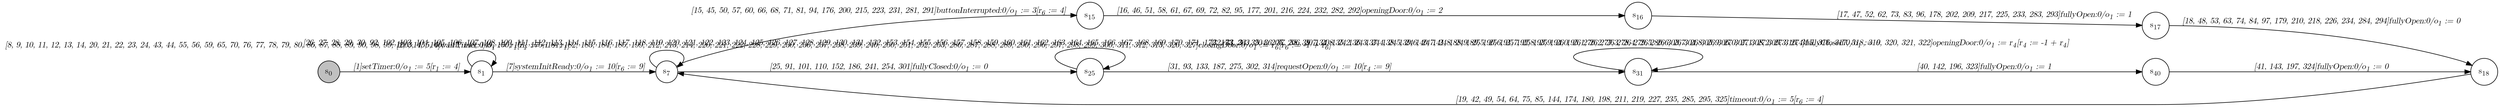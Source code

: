 digraph EFSM{
  graph [rankdir="LR", fontname="Latin Modern Math"];
  node [color="black", fillcolor="white", shape="circle", style="filled", fontname="Latin Modern Math"];
  edge [fontname="Latin Modern Math"];

  s0[fillcolor="gray", label=<s<sub>0</sub>>];
  s1[label=<s<sub>1</sub>>];
  s7[label=<s<sub>7</sub>>];
  s15[label=<s<sub>15</sub>>];
  s16[label=<s<sub>16</sub>>];
  s17[label=<s<sub>17</sub>>];
  s18[label=<s<sub>18</sub>>];
  s25[label=<s<sub>25</sub>>];
  s31[label=<s<sub>31</sub>>];
  s40[label=<s<sub>40</sub>>];

  s0->s1[label=<<i> [1]setTimer:0/o<sub>1</sub> := 5&#91;r<sub>1</sub> := 4&#93;</i>>];
  s1->s1[label=<<i> [2, 3, 4, 5, 6]waitTimer:0/o<sub>1</sub> := r<sub>1</sub>&#91;r<sub>1</sub> := -1 + r<sub>1</sub>&#93;</i>>];
  s1->s7[label=<<i> [7]systemInitReady:0/o<sub>1</sub> := 10&#91;r<sub>6</sub> := 9&#93;</i>>];
  s25->s31[label=<<i> [31, 93, 133, 187, 275, 302, 314]requestOpen:0/o<sub>1</sub> := 10&#91;r<sub>4</sub> := 9&#93;</i>>];
  s17->s18[label=<<i> [18, 48, 53, 63, 74, 84, 97, 179, 210, 218, 226, 234, 284, 294]fullyOpen:0/o<sub>1</sub> := 0</i>>];
  s7->s15[label=<<i> [15, 45, 50, 57, 60, 66, 68, 71, 81, 94, 176, 200, 215, 223, 231, 281, 291]buttonInterrupted:0/o<sub>1</sub> := 3&#91;r<sub>6</sub> := 4&#93;</i>>];
  s15->s16[label=<<i> [16, 46, 51, 58, 61, 67, 69, 72, 82, 95, 177, 201, 216, 224, 232, 282, 292]openingDoor:0/o<sub>1</sub> := 2</i>>];
  s16->s17[label=<<i> [17, 47, 52, 62, 73, 83, 96, 178, 202, 209, 217, 225, 233, 283, 293]fullyOpen:0/o<sub>1</sub> := 1</i>>];
  s18->s7[label=<<i> [19, 42, 49, 54, 64, 75, 85, 144, 174, 180, 198, 211, 219, 227, 235, 285, 295, 325]timeout:0/o<sub>1</sub> := 5&#91;r<sub>6</sub> := 4&#93;</i>>];
  s25->s25[label=<<i> [26, 27, 28, 29, 30, 92, 102, 103, 104, 105, 106, 107, 108, 109, 111, 112, 113, 114, 115, 116, 117, 118, 119, 120, 121, 122, 123, 124, 125, 126, 127, 128, 129, 130, 131, 132, 153, 154, 155, 156, 157, 158, 159, 160, 161, 162, 163, 164, 165, 166, 167, 168, 169, 170, 171, 172, 173, 203, 204, 205, 206, 207, 208, 242, 243, 244, 245, 246, 247, 248, 249, 255, 256, 257, 258, 259, 260, 261, 262, 263, 264, 265, 266, 267, 268, 269, 270, 271, 272, 273, 274]fullyClosed:0/o<sub>1</sub> := 0</i>>];
  s7->s25[label=<<i> [25, 91, 101, 110, 152, 186, 241, 254, 301]fullyClosed:0/o<sub>1</sub> := 0</i>>];
  s31->s31[label=<<i> [32, 33, 34, 35, 36, 37, 38, 39, 134, 135, 136, 137, 138, 139, 140, 141, 188, 189, 190, 191, 192, 193, 194, 195, 276, 277, 278, 279, 280, 303, 304, 305, 306, 307, 308, 309, 310, 315, 316, 317, 318, 319, 320, 321, 322]openingDoor:0/o<sub>1</sub> := r<sub>4</sub>&#91;r<sub>4</sub> := -1 + r<sub>4</sub>&#93;</i>>];
  s31->s40[label=<<i> [40, 142, 196, 323]fullyOpen:0/o<sub>1</sub> := 1</i>>];
  s40->s18[label=<<i> [41, 143, 197, 324]fullyOpen:0/o<sub>1</sub> := 0</i>>];
  s7->s7[label=<<i> [8, 9, 10, 11, 12, 13, 14, 20, 21, 22, 23, 24, 43, 44, 55, 56, 59, 65, 70, 76, 77, 78, 79, 80, 86, 87, 88, 89, 90, 98, 99, 100, 145, 146, 147, 148, 149, 150, 151, 175, 181, 182, 183, 184, 185, 199, 212, 213, 214, 220, 221, 222, 228, 229, 230, 236, 237, 238, 239, 240, 250, 251, 252, 253, 286, 287, 288, 289, 290, 296, 297, 298, 299, 300, 311, 312, 313, 326, 327]closingDoor:0/o<sub>1</sub> := r<sub>6</sub>&#91;r<sub>6</sub> := -1 + r<sub>6</sub>&#93;</i>>];
}